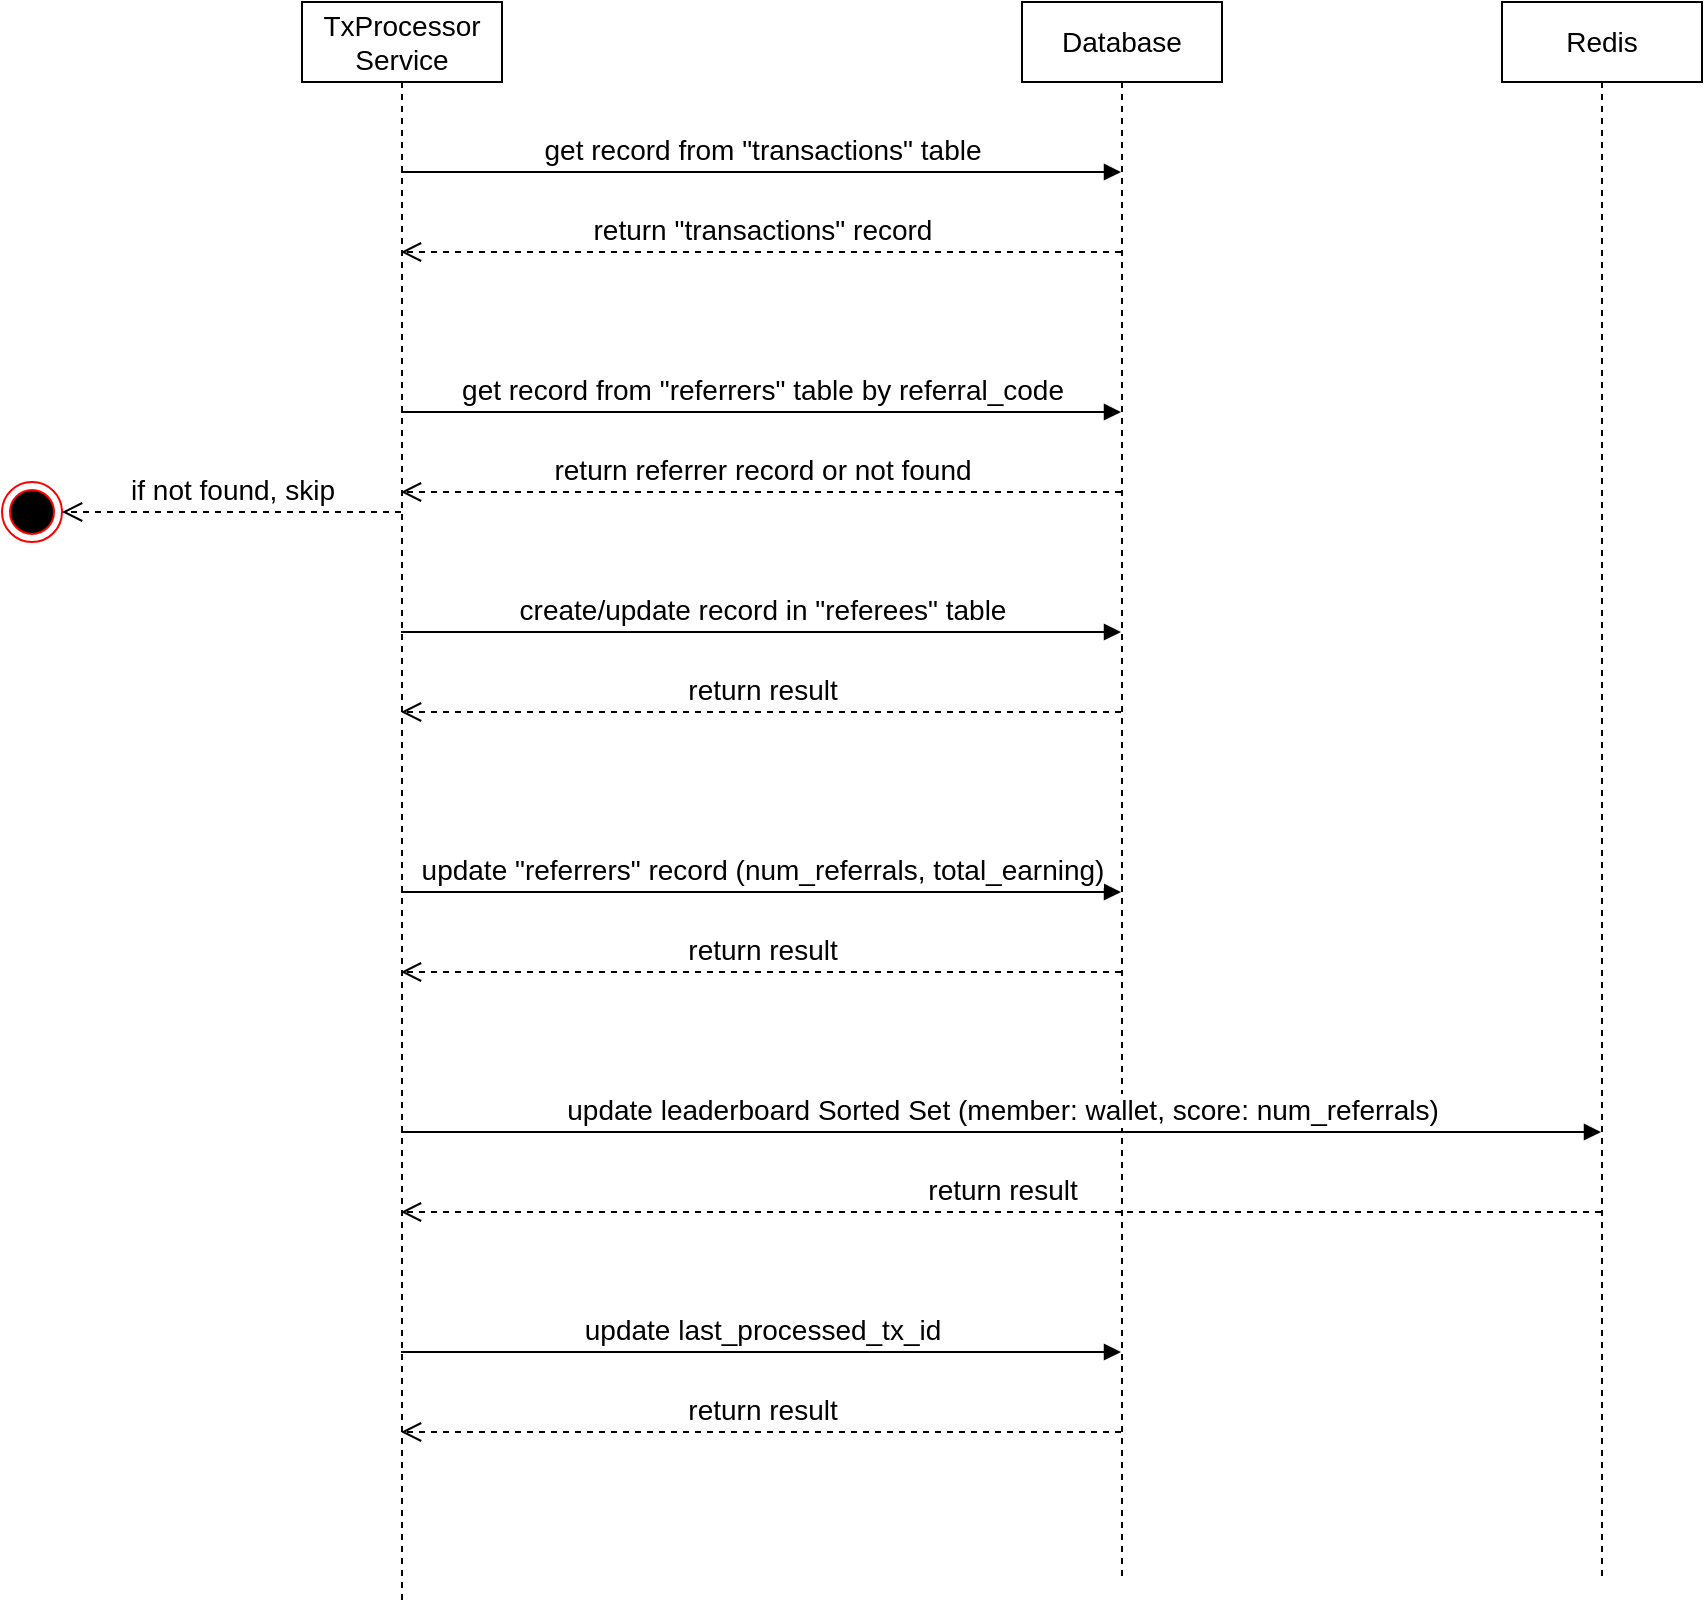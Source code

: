 <mxfile version="18.1.3" type="github">
  <diagram id="ZGwalyleYwvO8AtcDpwx" name="Page-1">
    <mxGraphModel dx="1426" dy="688" grid="1" gridSize="10" guides="1" tooltips="1" connect="1" arrows="1" fold="1" page="1" pageScale="1" pageWidth="850" pageHeight="1100" math="0" shadow="0">
      <root>
        <mxCell id="0" />
        <mxCell id="1" parent="0" />
        <mxCell id="bLqd7wcAviLybuqdrjyT-2" value="TxProcessor Service" style="shape=umlLifeline;perimeter=lifelinePerimeter;whiteSpace=wrap;html=1;container=1;collapsible=0;recursiveResize=0;outlineConnect=0;fontSize=14;" parent="1" vertex="1">
          <mxGeometry x="250" y="40" width="100" height="800" as="geometry" />
        </mxCell>
        <mxCell id="bLqd7wcAviLybuqdrjyT-3" value="Database" style="shape=umlLifeline;perimeter=lifelinePerimeter;whiteSpace=wrap;html=1;container=1;collapsible=0;recursiveResize=0;outlineConnect=0;fontSize=14;" parent="1" vertex="1">
          <mxGeometry x="610" y="40" width="100" height="790" as="geometry" />
        </mxCell>
        <mxCell id="bLqd7wcAviLybuqdrjyT-4" value="Redis" style="shape=umlLifeline;perimeter=lifelinePerimeter;whiteSpace=wrap;html=1;container=1;collapsible=0;recursiveResize=0;outlineConnect=0;fontSize=14;" parent="1" vertex="1">
          <mxGeometry x="850" y="40" width="100" height="790" as="geometry" />
        </mxCell>
        <mxCell id="nO6Zc1zocE9kOZCaSYr1-2" value="return referrer record or not found" style="html=1;verticalAlign=bottom;endArrow=open;dashed=1;endSize=8;rounded=0;fontSize=14;" edge="1" parent="1">
          <mxGeometry relative="1" as="geometry">
            <mxPoint x="659.5" y="285" as="sourcePoint" />
            <mxPoint x="299.5" y="285" as="targetPoint" />
          </mxGeometry>
        </mxCell>
        <mxCell id="nO6Zc1zocE9kOZCaSYr1-4" value="get record from &quot;referrers&quot; table by referral_code" style="html=1;verticalAlign=bottom;endArrow=block;rounded=0;fontSize=14;" edge="1" parent="1">
          <mxGeometry width="80" relative="1" as="geometry">
            <mxPoint x="299.5" y="245" as="sourcePoint" />
            <mxPoint x="659.5" y="245" as="targetPoint" />
          </mxGeometry>
        </mxCell>
        <mxCell id="nO6Zc1zocE9kOZCaSYr1-8" value="get record from &quot;transactions&quot; table" style="html=1;verticalAlign=bottom;endArrow=block;rounded=0;fontSize=14;" edge="1" parent="1">
          <mxGeometry width="80" relative="1" as="geometry">
            <mxPoint x="299.5" y="125" as="sourcePoint" />
            <mxPoint x="659.5" y="125" as="targetPoint" />
          </mxGeometry>
        </mxCell>
        <mxCell id="nO6Zc1zocE9kOZCaSYr1-9" value="return &quot;transactions&quot; record" style="html=1;verticalAlign=bottom;endArrow=open;dashed=1;endSize=8;rounded=0;fontSize=14;" edge="1" parent="1">
          <mxGeometry relative="1" as="geometry">
            <mxPoint x="659.5" y="165" as="sourcePoint" />
            <mxPoint x="299.5" y="165" as="targetPoint" />
          </mxGeometry>
        </mxCell>
        <mxCell id="nO6Zc1zocE9kOZCaSYr1-10" value="" style="ellipse;html=1;shape=endState;fillColor=#000000;strokeColor=#ff0000;fontSize=14;" vertex="1" parent="1">
          <mxGeometry x="100" y="280" width="30" height="30" as="geometry" />
        </mxCell>
        <mxCell id="nO6Zc1zocE9kOZCaSYr1-11" value="if not found, skip" style="html=1;verticalAlign=bottom;endArrow=open;dashed=1;endSize=8;rounded=0;fontSize=14;entryX=1;entryY=0.5;entryDx=0;entryDy=0;" edge="1" parent="1" source="bLqd7wcAviLybuqdrjyT-2" target="nO6Zc1zocE9kOZCaSYr1-10">
          <mxGeometry relative="1" as="geometry">
            <mxPoint x="260" y="300" as="sourcePoint" />
            <mxPoint x="160" y="300" as="targetPoint" />
          </mxGeometry>
        </mxCell>
        <mxCell id="nO6Zc1zocE9kOZCaSYr1-12" value="return result" style="html=1;verticalAlign=bottom;endArrow=open;dashed=1;endSize=8;rounded=0;fontSize=14;" edge="1" parent="1">
          <mxGeometry relative="1" as="geometry">
            <mxPoint x="659.5" y="395" as="sourcePoint" />
            <mxPoint x="299.5" y="395" as="targetPoint" />
          </mxGeometry>
        </mxCell>
        <mxCell id="nO6Zc1zocE9kOZCaSYr1-13" value="create/update record in &quot;referees&quot; table" style="html=1;verticalAlign=bottom;endArrow=block;rounded=0;fontSize=14;" edge="1" parent="1">
          <mxGeometry width="80" relative="1" as="geometry">
            <mxPoint x="299.5" y="355" as="sourcePoint" />
            <mxPoint x="659.5" y="355" as="targetPoint" />
          </mxGeometry>
        </mxCell>
        <mxCell id="nO6Zc1zocE9kOZCaSYr1-14" value="return result" style="html=1;verticalAlign=bottom;endArrow=open;dashed=1;endSize=8;rounded=0;fontSize=14;" edge="1" parent="1">
          <mxGeometry relative="1" as="geometry">
            <mxPoint x="659.5" y="525" as="sourcePoint" />
            <mxPoint x="299.5" y="525" as="targetPoint" />
          </mxGeometry>
        </mxCell>
        <mxCell id="nO6Zc1zocE9kOZCaSYr1-15" value="update &quot;referrers&quot; record (num_referrals, total_earning)" style="html=1;verticalAlign=bottom;endArrow=block;rounded=0;fontSize=14;" edge="1" parent="1">
          <mxGeometry width="80" relative="1" as="geometry">
            <mxPoint x="299.5" y="485" as="sourcePoint" />
            <mxPoint x="659.5" y="485" as="targetPoint" />
          </mxGeometry>
        </mxCell>
        <mxCell id="nO6Zc1zocE9kOZCaSYr1-16" value="return result" style="html=1;verticalAlign=bottom;endArrow=open;dashed=1;endSize=8;rounded=0;fontSize=14;" edge="1" parent="1">
          <mxGeometry relative="1" as="geometry">
            <mxPoint x="899.5" y="645" as="sourcePoint" />
            <mxPoint x="299.5" y="645" as="targetPoint" />
          </mxGeometry>
        </mxCell>
        <mxCell id="nO6Zc1zocE9kOZCaSYr1-17" value="update leaderboard Sorted Set (member: wallet, score: num_referrals)" style="html=1;verticalAlign=bottom;endArrow=block;rounded=0;fontSize=14;" edge="1" parent="1">
          <mxGeometry width="80" relative="1" as="geometry">
            <mxPoint x="299.5" y="605" as="sourcePoint" />
            <mxPoint x="899.5" y="605" as="targetPoint" />
          </mxGeometry>
        </mxCell>
        <mxCell id="nO6Zc1zocE9kOZCaSYr1-18" value="update last_processed_tx_id" style="html=1;verticalAlign=bottom;endArrow=block;rounded=0;fontSize=14;" edge="1" parent="1">
          <mxGeometry width="80" relative="1" as="geometry">
            <mxPoint x="299.5" y="715" as="sourcePoint" />
            <mxPoint x="659.5" y="715" as="targetPoint" />
          </mxGeometry>
        </mxCell>
        <mxCell id="nO6Zc1zocE9kOZCaSYr1-19" value="return result" style="html=1;verticalAlign=bottom;endArrow=open;dashed=1;endSize=8;rounded=0;fontSize=14;" edge="1" parent="1">
          <mxGeometry relative="1" as="geometry">
            <mxPoint x="659.5" y="755" as="sourcePoint" />
            <mxPoint x="299.5" y="755" as="targetPoint" />
          </mxGeometry>
        </mxCell>
      </root>
    </mxGraphModel>
  </diagram>
</mxfile>
